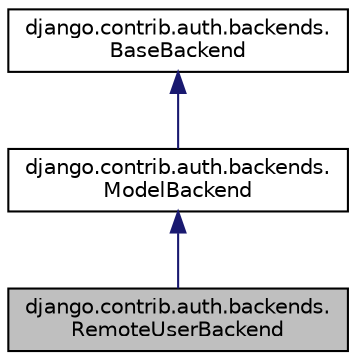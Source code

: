 digraph "django.contrib.auth.backends.RemoteUserBackend"
{
 // LATEX_PDF_SIZE
  edge [fontname="Helvetica",fontsize="10",labelfontname="Helvetica",labelfontsize="10"];
  node [fontname="Helvetica",fontsize="10",shape=record];
  Node1 [label="django.contrib.auth.backends.\lRemoteUserBackend",height=0.2,width=0.4,color="black", fillcolor="grey75", style="filled", fontcolor="black",tooltip=" "];
  Node2 -> Node1 [dir="back",color="midnightblue",fontsize="10",style="solid",fontname="Helvetica"];
  Node2 [label="django.contrib.auth.backends.\lModelBackend",height=0.2,width=0.4,color="black", fillcolor="white", style="filled",URL="$classdjango_1_1contrib_1_1auth_1_1backends_1_1_model_backend.html",tooltip=" "];
  Node3 -> Node2 [dir="back",color="midnightblue",fontsize="10",style="solid",fontname="Helvetica"];
  Node3 [label="django.contrib.auth.backends.\lBaseBackend",height=0.2,width=0.4,color="black", fillcolor="white", style="filled",URL="$classdjango_1_1contrib_1_1auth_1_1backends_1_1_base_backend.html",tooltip=" "];
}
